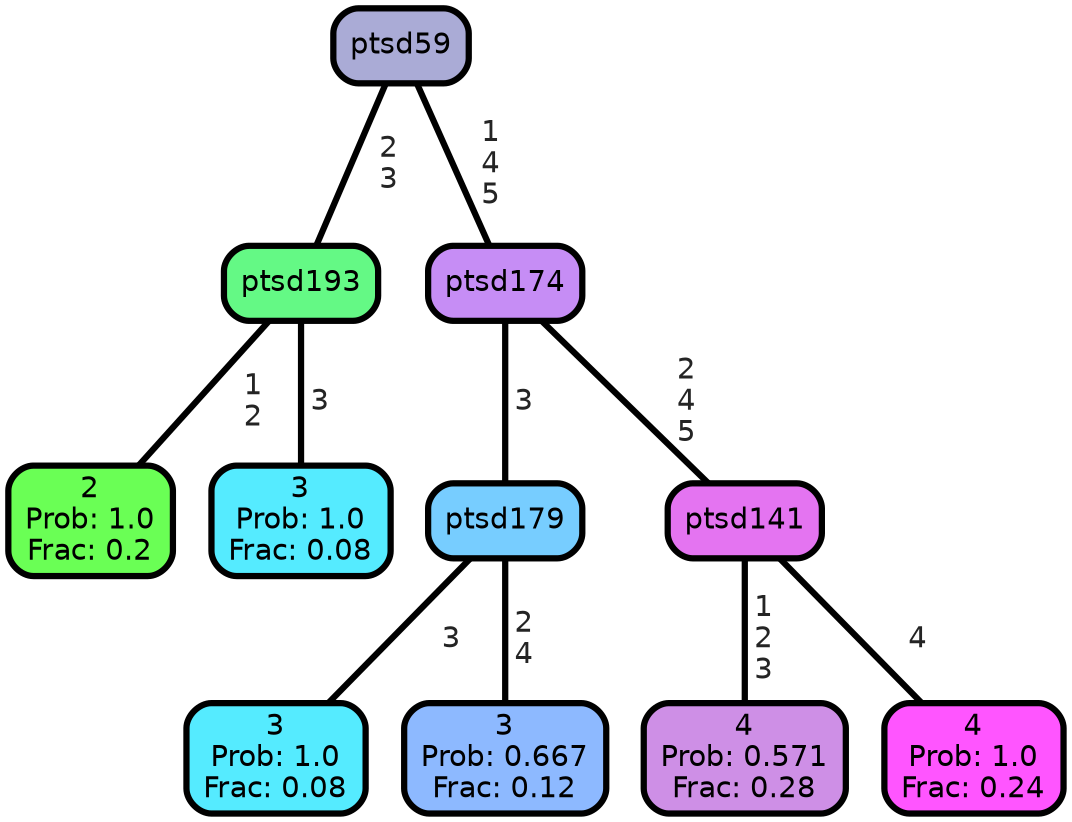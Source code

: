 graph Tree {
node [shape=box, style="filled, rounded",color="black",penwidth="3",fontcolor="black",                 fontname=helvetica] ;
graph [ranksep="0 equally", splines=straight,                 bgcolor=transparent, dpi=200] ;
edge [fontname=helvetica, fontweight=bold,fontcolor=grey14,color=black] ;
0 [label="2
Prob: 1.0
Frac: 0.2", fillcolor="#6aff55"] ;
1 [label="ptsd193", fillcolor="#64f985"] ;
2 [label="3
Prob: 1.0
Frac: 0.08", fillcolor="#55ebff"] ;
3 [label="ptsd59", fillcolor="#aaabd6"] ;
4 [label="3
Prob: 1.0
Frac: 0.08", fillcolor="#55ebff"] ;
5 [label="ptsd179", fillcolor="#77cdff"] ;
6 [label="3
Prob: 0.667
Frac: 0.12", fillcolor="#8db9ff"] ;
7 [label="ptsd174", fillcolor="#c68df5"] ;
8 [label="4
Prob: 0.571
Frac: 0.28", fillcolor="#ce8fe6"] ;
9 [label="ptsd141", fillcolor="#e474f1"] ;
10 [label="4
Prob: 1.0
Frac: 0.24", fillcolor="#ff55ff"] ;
1 -- 0 [label=" 1\n 2",penwidth=3] ;
1 -- 2 [label=" 3",penwidth=3] ;
3 -- 1 [label=" 2\n 3",penwidth=3] ;
3 -- 7 [label=" 1\n 4\n 5",penwidth=3] ;
5 -- 4 [label=" 3",penwidth=3] ;
5 -- 6 [label=" 2\n 4",penwidth=3] ;
7 -- 5 [label=" 3",penwidth=3] ;
7 -- 9 [label=" 2\n 4\n 5",penwidth=3] ;
9 -- 8 [label=" 1\n 2\n 3",penwidth=3] ;
9 -- 10 [label=" 4",penwidth=3] ;
{rank = same;}}